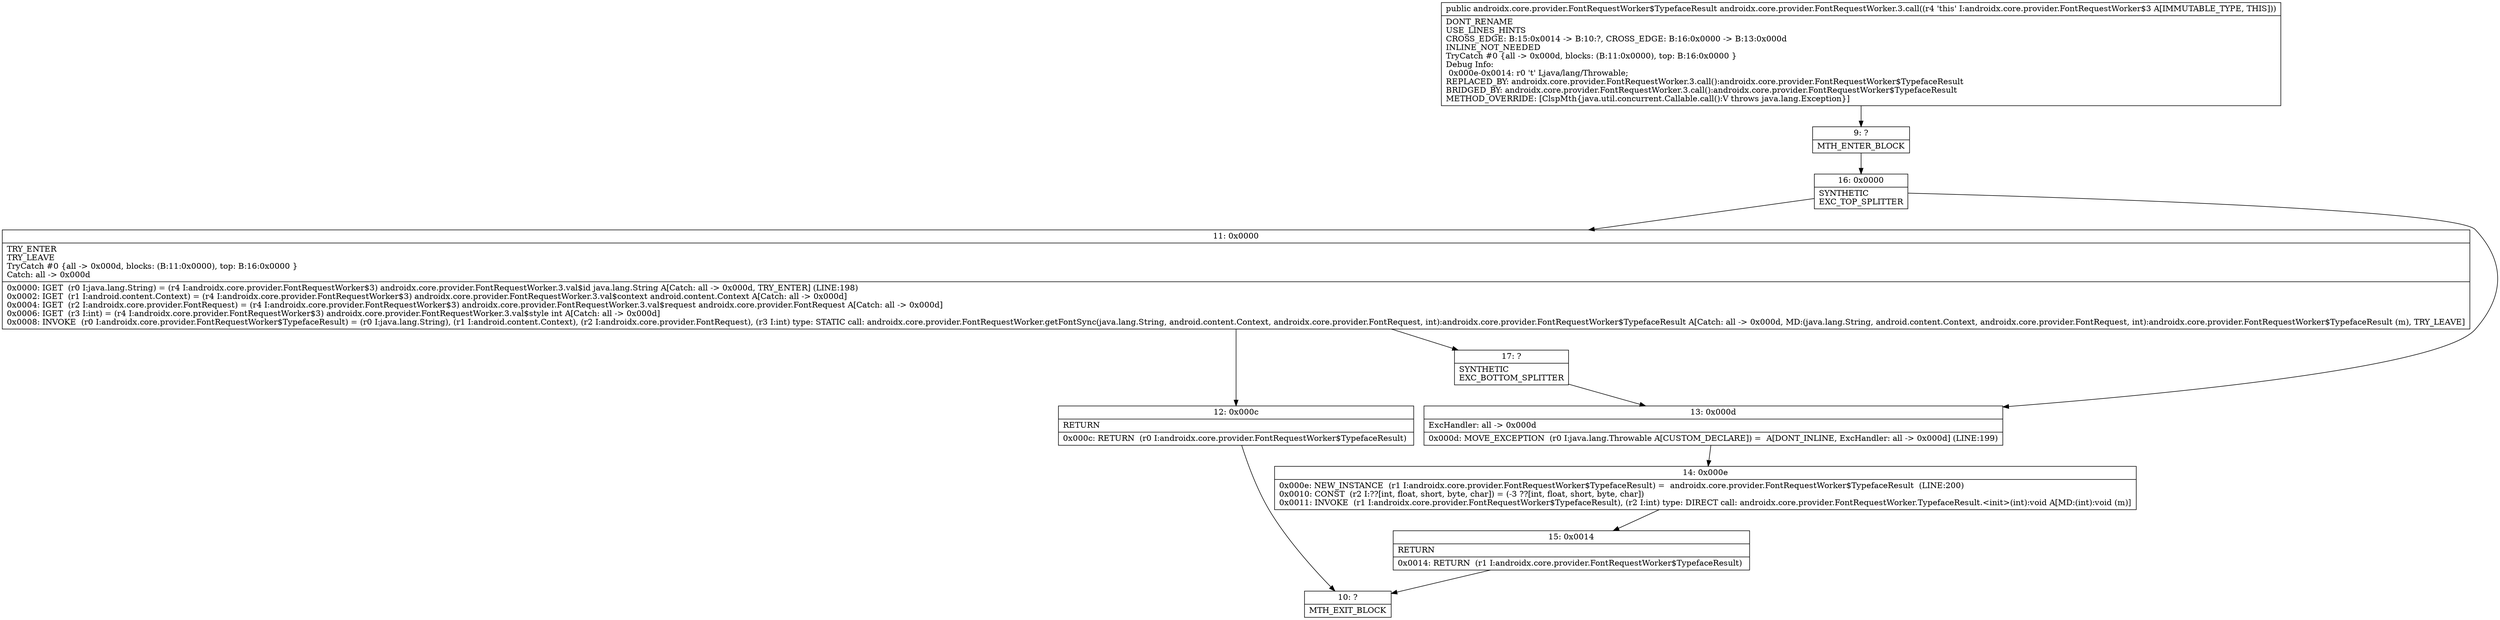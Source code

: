 digraph "CFG forandroidx.core.provider.FontRequestWorker.3.call()Landroidx\/core\/provider\/FontRequestWorker$TypefaceResult;" {
Node_9 [shape=record,label="{9\:\ ?|MTH_ENTER_BLOCK\l}"];
Node_16 [shape=record,label="{16\:\ 0x0000|SYNTHETIC\lEXC_TOP_SPLITTER\l}"];
Node_11 [shape=record,label="{11\:\ 0x0000|TRY_ENTER\lTRY_LEAVE\lTryCatch #0 \{all \-\> 0x000d, blocks: (B:11:0x0000), top: B:16:0x0000 \}\lCatch: all \-\> 0x000d\l|0x0000: IGET  (r0 I:java.lang.String) = (r4 I:androidx.core.provider.FontRequestWorker$3) androidx.core.provider.FontRequestWorker.3.val$id java.lang.String A[Catch: all \-\> 0x000d, TRY_ENTER] (LINE:198)\l0x0002: IGET  (r1 I:android.content.Context) = (r4 I:androidx.core.provider.FontRequestWorker$3) androidx.core.provider.FontRequestWorker.3.val$context android.content.Context A[Catch: all \-\> 0x000d]\l0x0004: IGET  (r2 I:androidx.core.provider.FontRequest) = (r4 I:androidx.core.provider.FontRequestWorker$3) androidx.core.provider.FontRequestWorker.3.val$request androidx.core.provider.FontRequest A[Catch: all \-\> 0x000d]\l0x0006: IGET  (r3 I:int) = (r4 I:androidx.core.provider.FontRequestWorker$3) androidx.core.provider.FontRequestWorker.3.val$style int A[Catch: all \-\> 0x000d]\l0x0008: INVOKE  (r0 I:androidx.core.provider.FontRequestWorker$TypefaceResult) = (r0 I:java.lang.String), (r1 I:android.content.Context), (r2 I:androidx.core.provider.FontRequest), (r3 I:int) type: STATIC call: androidx.core.provider.FontRequestWorker.getFontSync(java.lang.String, android.content.Context, androidx.core.provider.FontRequest, int):androidx.core.provider.FontRequestWorker$TypefaceResult A[Catch: all \-\> 0x000d, MD:(java.lang.String, android.content.Context, androidx.core.provider.FontRequest, int):androidx.core.provider.FontRequestWorker$TypefaceResult (m), TRY_LEAVE]\l}"];
Node_12 [shape=record,label="{12\:\ 0x000c|RETURN\l|0x000c: RETURN  (r0 I:androidx.core.provider.FontRequestWorker$TypefaceResult) \l}"];
Node_10 [shape=record,label="{10\:\ ?|MTH_EXIT_BLOCK\l}"];
Node_17 [shape=record,label="{17\:\ ?|SYNTHETIC\lEXC_BOTTOM_SPLITTER\l}"];
Node_13 [shape=record,label="{13\:\ 0x000d|ExcHandler: all \-\> 0x000d\l|0x000d: MOVE_EXCEPTION  (r0 I:java.lang.Throwable A[CUSTOM_DECLARE]) =  A[DONT_INLINE, ExcHandler: all \-\> 0x000d] (LINE:199)\l}"];
Node_14 [shape=record,label="{14\:\ 0x000e|0x000e: NEW_INSTANCE  (r1 I:androidx.core.provider.FontRequestWorker$TypefaceResult) =  androidx.core.provider.FontRequestWorker$TypefaceResult  (LINE:200)\l0x0010: CONST  (r2 I:??[int, float, short, byte, char]) = (\-3 ??[int, float, short, byte, char]) \l0x0011: INVOKE  (r1 I:androidx.core.provider.FontRequestWorker$TypefaceResult), (r2 I:int) type: DIRECT call: androidx.core.provider.FontRequestWorker.TypefaceResult.\<init\>(int):void A[MD:(int):void (m)]\l}"];
Node_15 [shape=record,label="{15\:\ 0x0014|RETURN\l|0x0014: RETURN  (r1 I:androidx.core.provider.FontRequestWorker$TypefaceResult) \l}"];
MethodNode[shape=record,label="{public androidx.core.provider.FontRequestWorker$TypefaceResult androidx.core.provider.FontRequestWorker.3.call((r4 'this' I:androidx.core.provider.FontRequestWorker$3 A[IMMUTABLE_TYPE, THIS]))  | DONT_RENAME\lUSE_LINES_HINTS\lCROSS_EDGE: B:15:0x0014 \-\> B:10:?, CROSS_EDGE: B:16:0x0000 \-\> B:13:0x000d\lINLINE_NOT_NEEDED\lTryCatch #0 \{all \-\> 0x000d, blocks: (B:11:0x0000), top: B:16:0x0000 \}\lDebug Info:\l  0x000e\-0x0014: r0 't' Ljava\/lang\/Throwable;\lREPLACED_BY: androidx.core.provider.FontRequestWorker.3.call():androidx.core.provider.FontRequestWorker$TypefaceResult\lBRIDGED_BY: androidx.core.provider.FontRequestWorker.3.call():androidx.core.provider.FontRequestWorker$TypefaceResult\lMETHOD_OVERRIDE: [ClspMth\{java.util.concurrent.Callable.call():V throws java.lang.Exception\}]\l}"];
MethodNode -> Node_9;Node_9 -> Node_16;
Node_16 -> Node_11;
Node_16 -> Node_13;
Node_11 -> Node_12;
Node_11 -> Node_17;
Node_12 -> Node_10;
Node_17 -> Node_13;
Node_13 -> Node_14;
Node_14 -> Node_15;
Node_15 -> Node_10;
}

